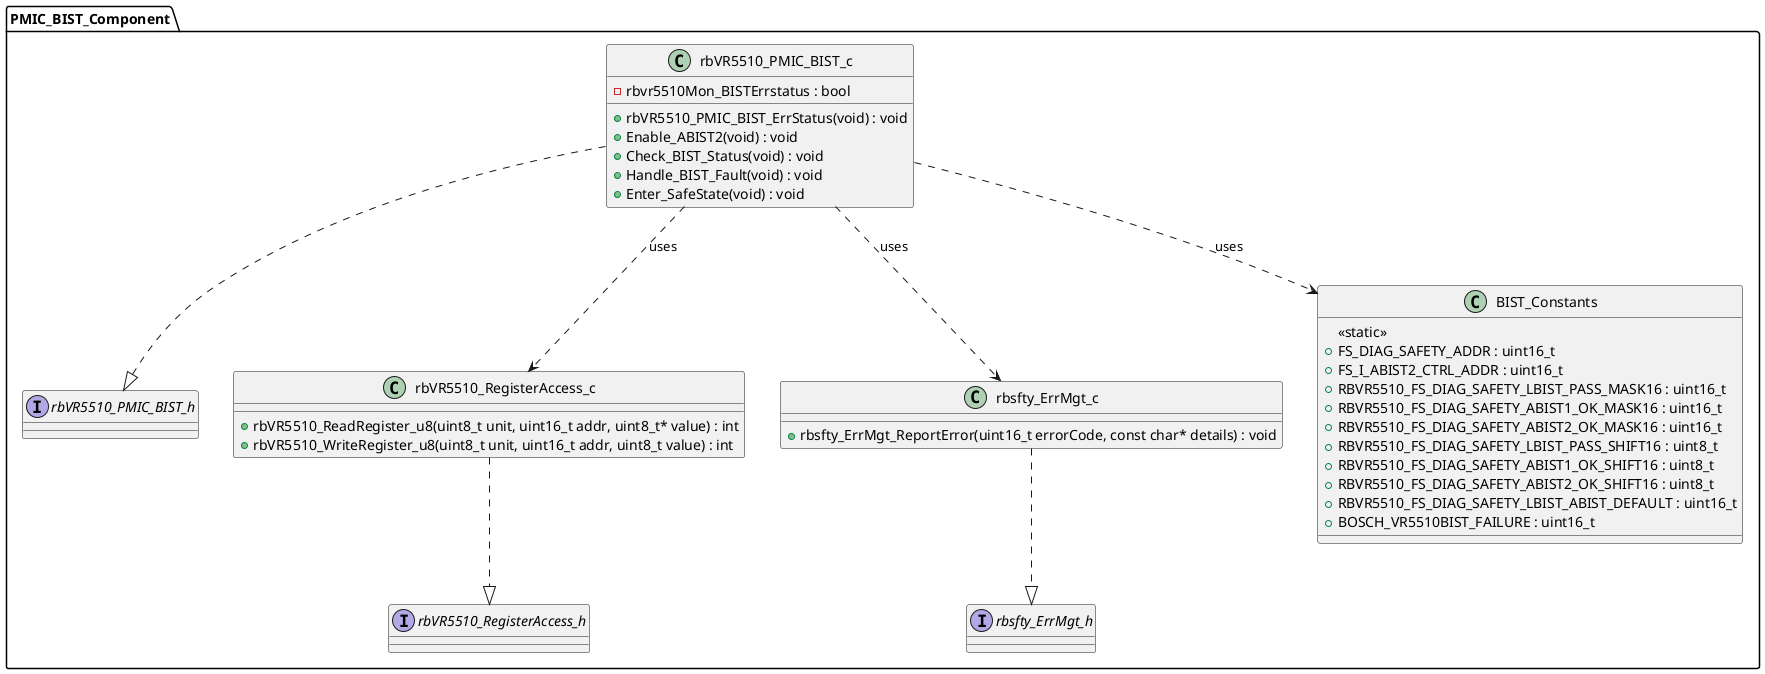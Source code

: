 @startuml
' Package for the PMIC BIST Component
package "PMIC_BIST_Component" {
 
    class rbVR5510_PMIC_BIST_c {
        +rbVR5510_PMIC_BIST_ErrStatus(void) : void
        +Enable_ABIST2(void) : void
        +Check_BIST_Status(void) : void
        +Handle_BIST_Fault(void) : void
        +Enter_SafeState(void) : void
        -rbvr5510Mon_BISTErrstatus : bool
    }
 
    interface rbVR5510_PMIC_BIST_h
 
    class rbVR5510_RegisterAccess_c {
        +rbVR5510_ReadRegister_u8(uint8_t unit, uint16_t addr, uint8_t* value) : int
        +rbVR5510_WriteRegister_u8(uint8_t unit, uint16_t addr, uint8_t value) : int
    }
 
    interface rbVR5510_RegisterAccess_h
 
    class rbsfty_ErrMgt_c {
        +rbsfty_ErrMgt_ReportError(uint16_t errorCode, const char* details) : void
    }
 
    interface rbsfty_ErrMgt_h
 
    ' Constants and bit masks (could be in a shared header)
    class BIST_Constants {
<<static>>
        +FS_DIAG_SAFETY_ADDR : uint16_t
        +FS_I_ABIST2_CTRL_ADDR : uint16_t
        +RBVR5510_FS_DIAG_SAFETY_LBIST_PASS_MASK16 : uint16_t
        +RBVR5510_FS_DIAG_SAFETY_ABIST1_OK_MASK16 : uint16_t
        +RBVR5510_FS_DIAG_SAFETY_ABIST2_OK_MASK16 : uint16_t
        +RBVR5510_FS_DIAG_SAFETY_LBIST_PASS_SHIFT16 : uint8_t
        +RBVR5510_FS_DIAG_SAFETY_ABIST1_OK_SHIFT16 : uint8_t
        +RBVR5510_FS_DIAG_SAFETY_ABIST2_OK_SHIFT16 : uint8_t
        +RBVR5510_FS_DIAG_SAFETY_LBIST_ABIST_DEFAULT : uint16_t
        +BOSCH_VR5510BIST_FAILURE : uint16_t
    }
 
    ' Relationships
    rbVR5510_PMIC_BIST_c ..> rbVR5510_RegisterAccess_c : uses
    rbVR5510_PMIC_BIST_c ..> rbsfty_ErrMgt_c : uses
    rbVR5510_PMIC_BIST_c ..> BIST_Constants : uses
 
    rbVR5510_PMIC_BIST_c ..|> rbVR5510_PMIC_BIST_h
    rbVR5510_RegisterAccess_c ..|> rbVR5510_RegisterAccess_h
    rbsfty_ErrMgt_c ..|> rbsfty_ErrMgt_h
}
 
@enduml